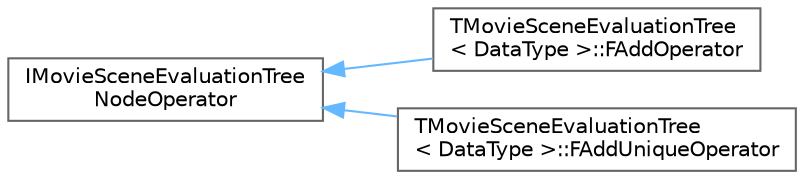 digraph "Graphical Class Hierarchy"
{
 // INTERACTIVE_SVG=YES
 // LATEX_PDF_SIZE
  bgcolor="transparent";
  edge [fontname=Helvetica,fontsize=10,labelfontname=Helvetica,labelfontsize=10];
  node [fontname=Helvetica,fontsize=10,shape=box,height=0.2,width=0.4];
  rankdir="LR";
  Node0 [id="Node000000",label="IMovieSceneEvaluationTree\lNodeOperator",height=0.2,width=0.4,color="grey40", fillcolor="white", style="filled",URL="$d9/d77/structIMovieSceneEvaluationTreeNodeOperator.html",tooltip="Interface used for performing an abstract operation on an FMovieSceneEvaluationTreeNode."];
  Node0 -> Node1 [id="edge5497_Node000000_Node000001",dir="back",color="steelblue1",style="solid",tooltip=" "];
  Node1 [id="Node000001",label="TMovieSceneEvaluationTree\l\< DataType \>::FAddOperator",height=0.2,width=0.4,color="grey40", fillcolor="white", style="filled",URL="$d1/d6f/structTMovieSceneEvaluationTree_1_1FAddOperator.html",tooltip="Operator that adds data to nodes."];
  Node0 -> Node2 [id="edge5498_Node000000_Node000002",dir="back",color="steelblue1",style="solid",tooltip=" "];
  Node2 [id="Node000002",label="TMovieSceneEvaluationTree\l\< DataType \>::FAddUniqueOperator",height=0.2,width=0.4,color="grey40", fillcolor="white", style="filled",URL="$d4/dcd/structTMovieSceneEvaluationTree_1_1FAddUniqueOperator.html",tooltip="Operator that adds data to nodes provided it doesn't already exist on the node."];
}
